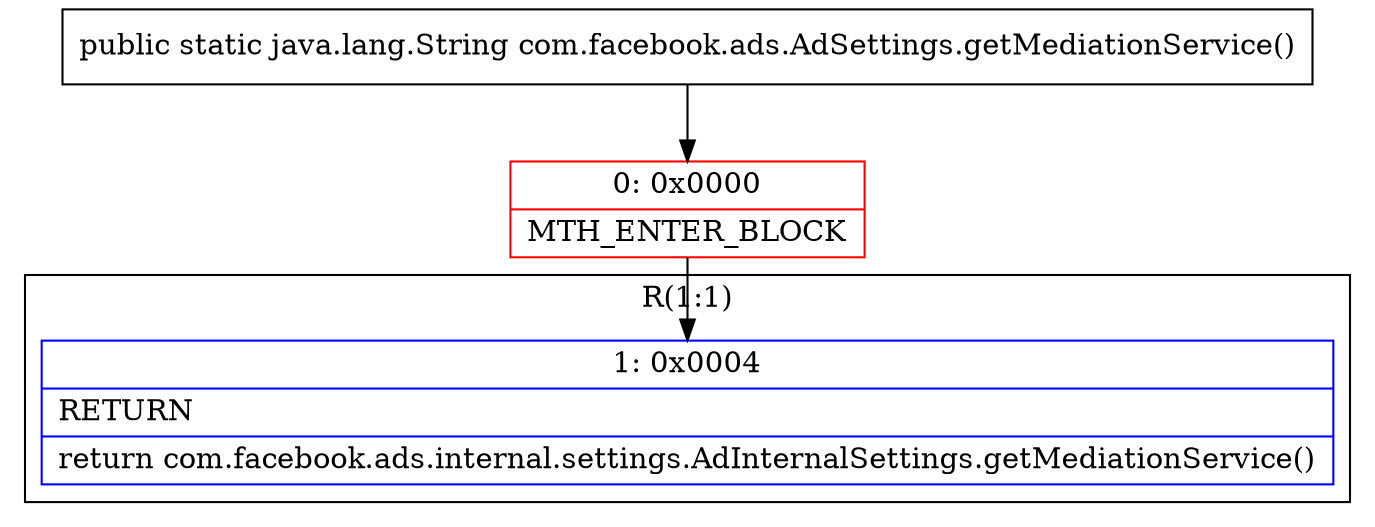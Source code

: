 digraph "CFG forcom.facebook.ads.AdSettings.getMediationService()Ljava\/lang\/String;" {
subgraph cluster_Region_1876583829 {
label = "R(1:1)";
node [shape=record,color=blue];
Node_1 [shape=record,label="{1\:\ 0x0004|RETURN\l|return com.facebook.ads.internal.settings.AdInternalSettings.getMediationService()\l}"];
}
Node_0 [shape=record,color=red,label="{0\:\ 0x0000|MTH_ENTER_BLOCK\l}"];
MethodNode[shape=record,label="{public static java.lang.String com.facebook.ads.AdSettings.getMediationService() }"];
MethodNode -> Node_0;
Node_0 -> Node_1;
}

